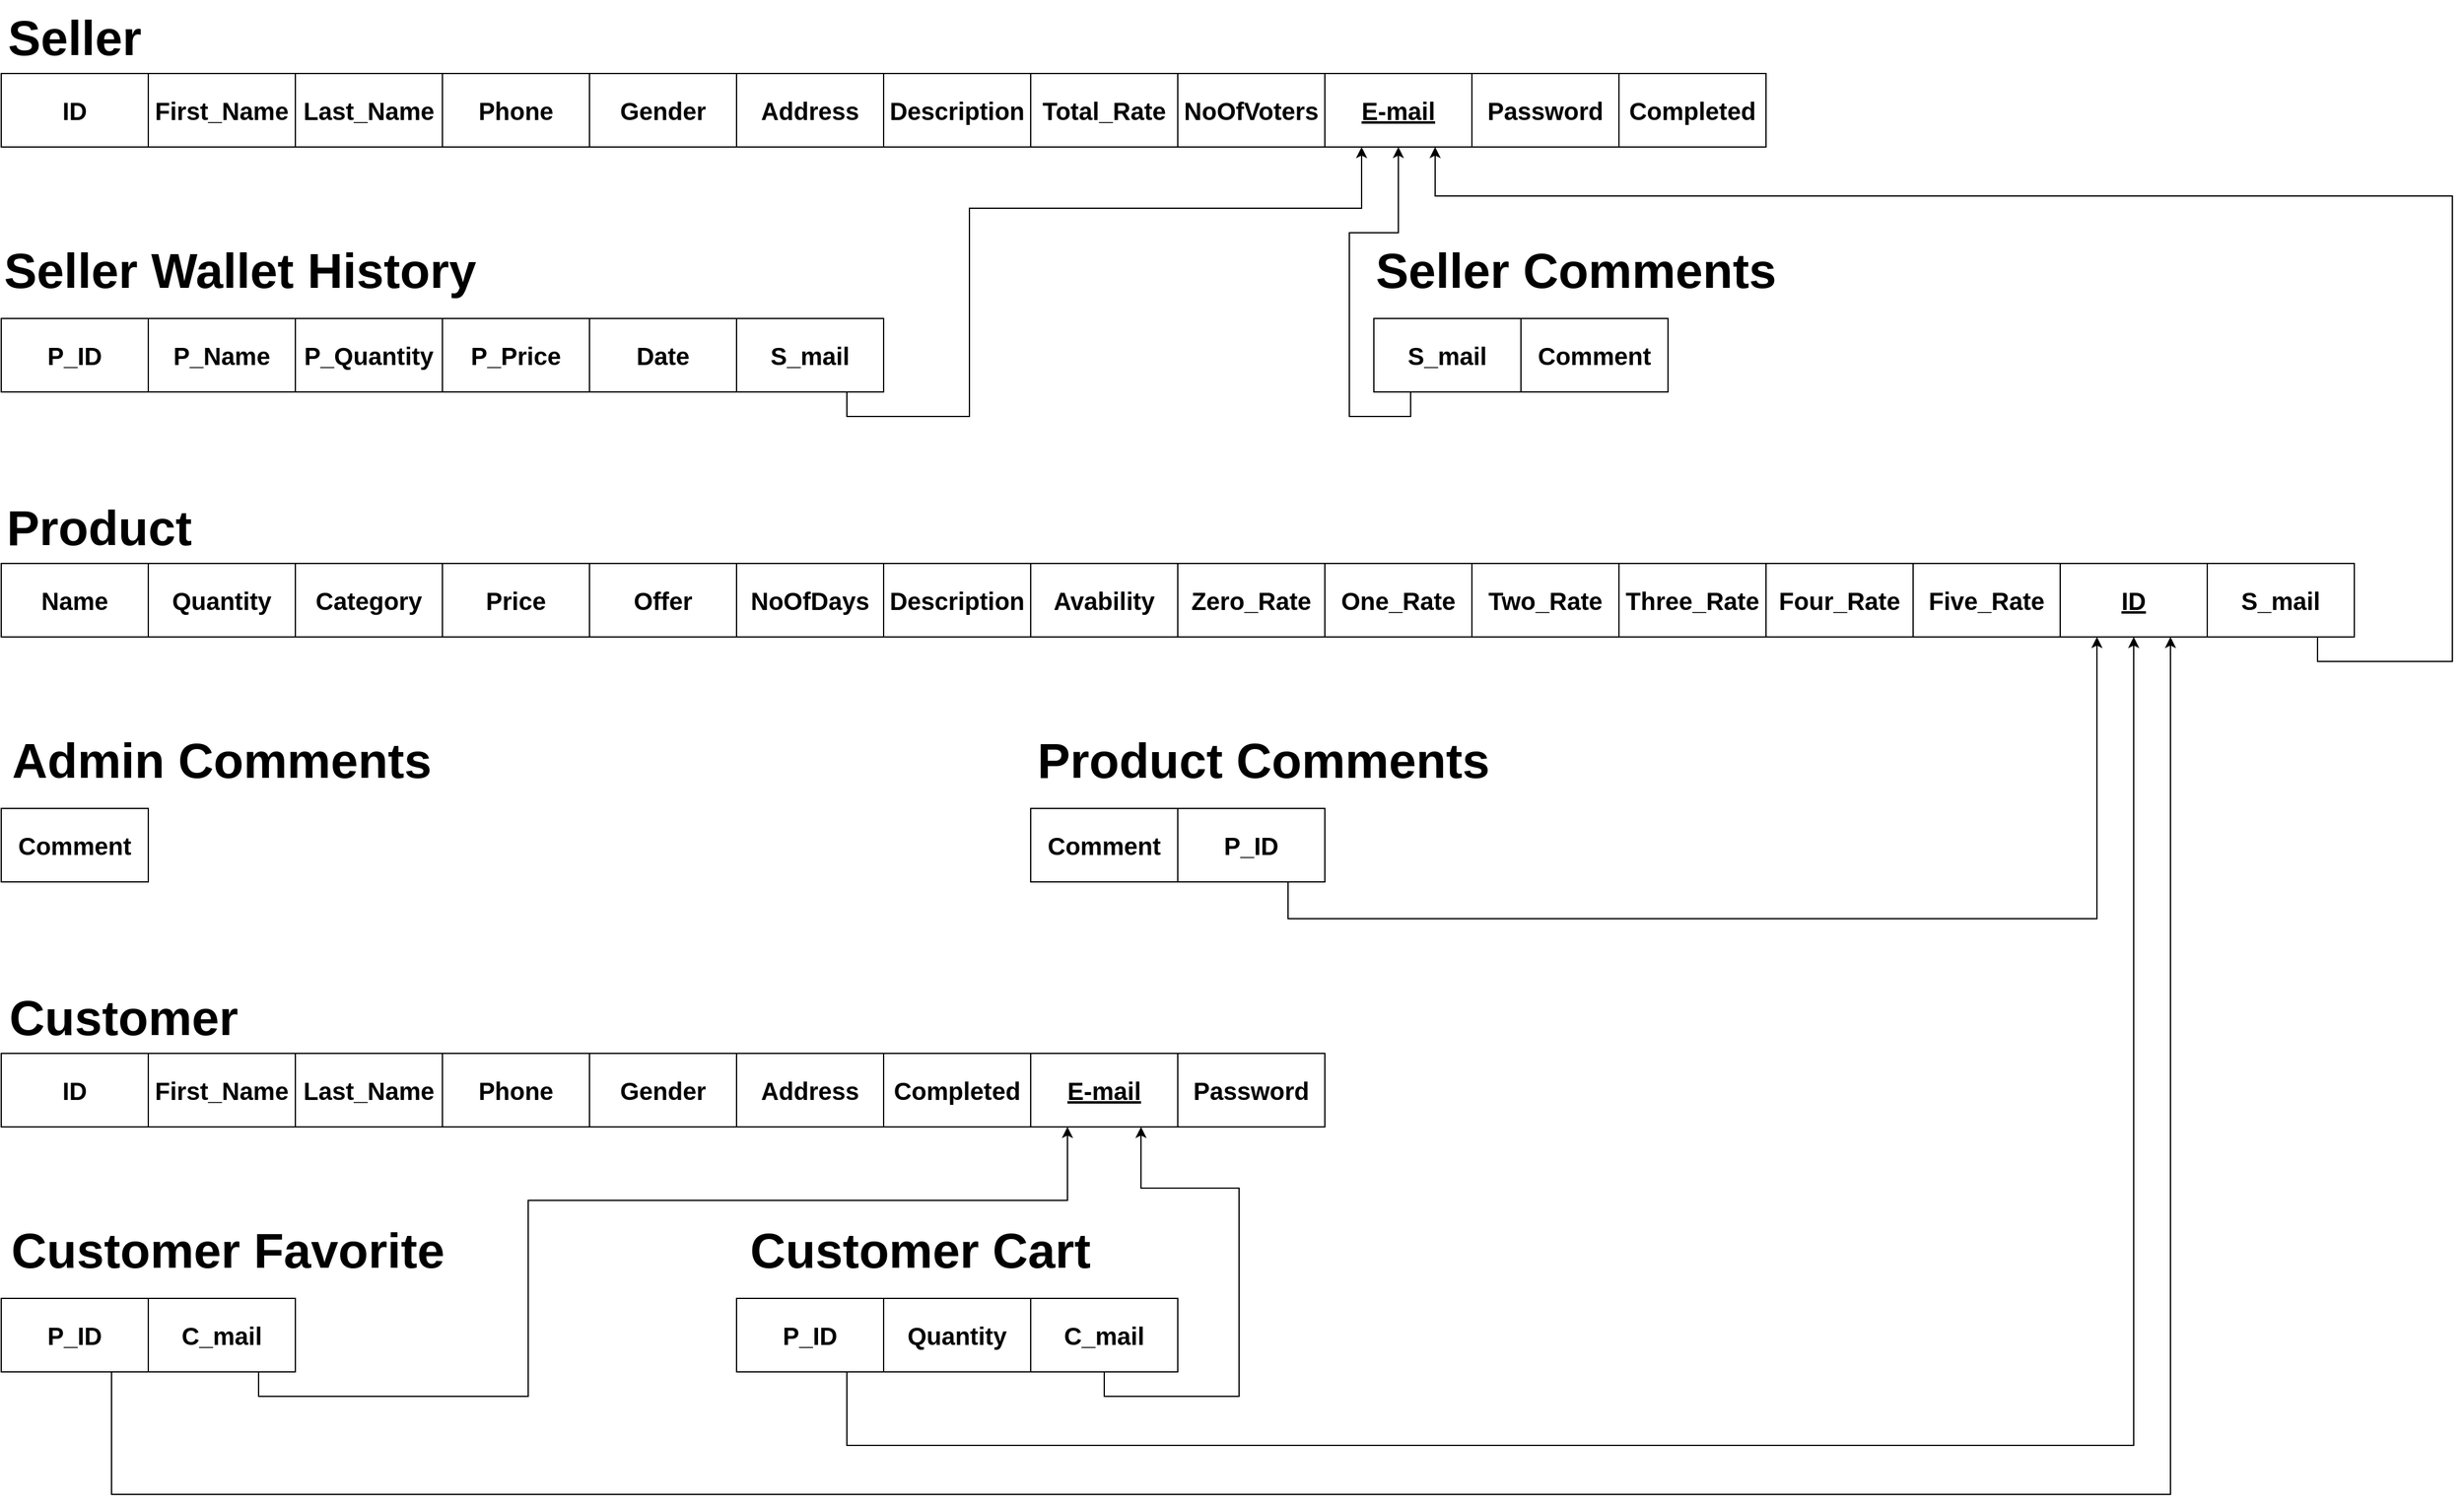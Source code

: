 <mxfile version="15.4.0" type="device"><diagram id="xQH6fNh-d2OrSAyzgC_S" name="Page-1"><mxGraphModel dx="3460" dy="3651" grid="1" gridSize="10" guides="1" tooltips="1" connect="1" arrows="1" fold="1" page="1" pageScale="1" pageWidth="2336" pageHeight="1654" math="0" shadow="0"><root><mxCell id="0"/><mxCell id="1" parent="0"/><mxCell id="cW1AhEQlaVRpTqcgb0hA-128" style="edgeStyle=orthogonalEdgeStyle;rounded=0;orthogonalLoop=1;jettySize=auto;html=1;exitX=0.25;exitY=1;exitDx=0;exitDy=0;entryX=0.5;entryY=1;entryDx=0;entryDy=0;" edge="1" parent="1" source="cW1AhEQlaVRpTqcgb0hA-1" target="cW1AhEQlaVRpTqcgb0hA-8"><mxGeometry relative="1" as="geometry"><Array as="points"><mxPoint x="1230" y="-1240"/><mxPoint x="1180" y="-1240"/><mxPoint x="1180" y="-1390"/><mxPoint x="1220" y="-1390"/></Array></mxGeometry></mxCell><mxCell id="cW1AhEQlaVRpTqcgb0hA-1" value="&lt;span style=&quot;font-size: 20px&quot;&gt;&lt;b&gt;S_mail&lt;/b&gt;&lt;/span&gt;" style="rounded=0;whiteSpace=wrap;html=1;" vertex="1" parent="1"><mxGeometry x="1200" y="-1320" width="120" height="60" as="geometry"/></mxCell><mxCell id="cW1AhEQlaVRpTqcgb0hA-4" value="&lt;span style=&quot;font-size: 20px&quot;&gt;&lt;b&gt;Last_Name&lt;/b&gt;&lt;/span&gt;" style="rounded=0;whiteSpace=wrap;html=1;" vertex="1" parent="1"><mxGeometry x="320" y="-1520" width="120" height="60" as="geometry"/></mxCell><mxCell id="cW1AhEQlaVRpTqcgb0hA-6" value="&lt;span style=&quot;font-size: 20px&quot;&gt;&lt;b&gt;Completed&lt;/b&gt;&lt;/span&gt;" style="rounded=0;whiteSpace=wrap;html=1;" vertex="1" parent="1"><mxGeometry x="1400" y="-1520" width="120" height="60" as="geometry"/></mxCell><mxCell id="cW1AhEQlaVRpTqcgb0hA-7" value="&lt;span style=&quot;font-size: 20px&quot;&gt;&lt;b&gt;Password&lt;/b&gt;&lt;/span&gt;" style="rounded=0;whiteSpace=wrap;html=1;" vertex="1" parent="1"><mxGeometry x="1280" y="-1520" width="120" height="60" as="geometry"/></mxCell><mxCell id="cW1AhEQlaVRpTqcgb0hA-8" value="&lt;span style=&quot;font-size: 20px&quot;&gt;&lt;b&gt;&lt;u&gt;E-mail&lt;/u&gt;&lt;/b&gt;&lt;/span&gt;" style="rounded=0;whiteSpace=wrap;html=1;" vertex="1" parent="1"><mxGeometry x="1160" y="-1520" width="120" height="60" as="geometry"/></mxCell><mxCell id="cW1AhEQlaVRpTqcgb0hA-9" value="&lt;span style=&quot;font-size: 20px&quot;&gt;&lt;b&gt;NoOfVoters&lt;/b&gt;&lt;/span&gt;" style="rounded=0;whiteSpace=wrap;html=1;" vertex="1" parent="1"><mxGeometry x="1040" y="-1520" width="120" height="60" as="geometry"/></mxCell><mxCell id="cW1AhEQlaVRpTqcgb0hA-10" value="&lt;b&gt;&lt;font style=&quot;font-size: 20px&quot;&gt;ID&lt;/font&gt;&lt;/b&gt;" style="rounded=0;whiteSpace=wrap;html=1;" vertex="1" parent="1"><mxGeometry x="80" y="-1520" width="120" height="60" as="geometry"/></mxCell><mxCell id="cW1AhEQlaVRpTqcgb0hA-11" value="&lt;b&gt;&lt;font style=&quot;font-size: 20px&quot;&gt;First_Name&lt;/font&gt;&lt;/b&gt;" style="rounded=0;whiteSpace=wrap;html=1;" vertex="1" parent="1"><mxGeometry x="200" y="-1520" width="120" height="60" as="geometry"/></mxCell><mxCell id="cW1AhEQlaVRpTqcgb0hA-13" value="&lt;span style=&quot;font-size: 20px&quot;&gt;&lt;b&gt;Phone&lt;/b&gt;&lt;/span&gt;" style="rounded=0;whiteSpace=wrap;html=1;" vertex="1" parent="1"><mxGeometry x="440" y="-1520" width="120" height="60" as="geometry"/></mxCell><mxCell id="cW1AhEQlaVRpTqcgb0hA-14" value="&lt;b&gt;&lt;font style=&quot;font-size: 20px&quot;&gt;Gender&lt;/font&gt;&lt;/b&gt;" style="rounded=0;whiteSpace=wrap;html=1;" vertex="1" parent="1"><mxGeometry x="560" y="-1520" width="120" height="60" as="geometry"/></mxCell><mxCell id="cW1AhEQlaVRpTqcgb0hA-16" value="&lt;span style=&quot;font-size: 20px&quot;&gt;&lt;b&gt;Description&lt;/b&gt;&lt;/span&gt;" style="rounded=0;whiteSpace=wrap;html=1;" vertex="1" parent="1"><mxGeometry x="800" y="-1520" width="120" height="60" as="geometry"/></mxCell><mxCell id="cW1AhEQlaVRpTqcgb0hA-17" value="&lt;span style=&quot;font-size: 20px&quot;&gt;&lt;b&gt;Total_Rate&lt;/b&gt;&lt;/span&gt;" style="rounded=0;whiteSpace=wrap;html=1;" vertex="1" parent="1"><mxGeometry x="920" y="-1520" width="120" height="60" as="geometry"/></mxCell><mxCell id="cW1AhEQlaVRpTqcgb0hA-20" value="&lt;b&gt;&lt;font style=&quot;font-size: 40px&quot;&gt;Seller&lt;/font&gt;&lt;/b&gt;" style="text;html=1;strokeColor=none;fillColor=none;align=center;verticalAlign=middle;whiteSpace=wrap;rounded=0;" vertex="1" parent="1"><mxGeometry x="80" y="-1580" width="120" height="60" as="geometry"/></mxCell><mxCell id="cW1AhEQlaVRpTqcgb0hA-21" value="&lt;b&gt;&lt;font style=&quot;font-size: 40px&quot;&gt;Seller Comments&lt;/font&gt;&lt;/b&gt;" style="text;html=1;strokeColor=none;fillColor=none;align=center;verticalAlign=middle;whiteSpace=wrap;rounded=0;" vertex="1" parent="1"><mxGeometry x="1200" y="-1390" width="330" height="60" as="geometry"/></mxCell><mxCell id="cW1AhEQlaVRpTqcgb0hA-24" value="&lt;span style=&quot;font-size: 20px&quot;&gt;&lt;b&gt;Address&lt;/b&gt;&lt;/span&gt;" style="rounded=0;whiteSpace=wrap;html=1;" vertex="1" parent="1"><mxGeometry x="680" y="-720" width="120" height="60" as="geometry"/></mxCell><mxCell id="cW1AhEQlaVRpTqcgb0hA-25" value="&lt;span style=&quot;font-size: 20px&quot;&gt;&lt;b&gt;P_Quantity&lt;/b&gt;&lt;/span&gt;" style="rounded=0;whiteSpace=wrap;html=1;" vertex="1" parent="1"><mxGeometry x="320" y="-1320" width="120" height="60" as="geometry"/></mxCell><mxCell id="cW1AhEQlaVRpTqcgb0hA-26" value="&lt;span style=&quot;font-size: 20px&quot;&gt;&lt;b&gt;P_Price&lt;/b&gt;&lt;/span&gt;" style="rounded=0;whiteSpace=wrap;html=1;" vertex="1" parent="1"><mxGeometry x="440" y="-1320" width="120" height="60" as="geometry"/></mxCell><mxCell id="cW1AhEQlaVRpTqcgb0hA-27" value="&lt;span style=&quot;font-size: 20px&quot;&gt;&lt;b&gt;Date&lt;/b&gt;&lt;/span&gt;" style="rounded=0;whiteSpace=wrap;html=1;" vertex="1" parent="1"><mxGeometry x="560" y="-1320" width="120" height="60" as="geometry"/></mxCell><mxCell id="cW1AhEQlaVRpTqcgb0hA-39" value="&lt;span style=&quot;font-size: 20px&quot;&gt;&lt;b&gt;Comment&lt;/b&gt;&lt;/span&gt;" style="rounded=0;whiteSpace=wrap;html=1;" vertex="1" parent="1"><mxGeometry x="1320" y="-1320" width="120" height="60" as="geometry"/></mxCell><mxCell id="cW1AhEQlaVRpTqcgb0hA-43" value="&lt;b&gt;&lt;font style=&quot;font-size: 40px&quot;&gt;Seller Wallet History&lt;/font&gt;&lt;/b&gt;" style="text;html=1;strokeColor=none;fillColor=none;align=center;verticalAlign=middle;whiteSpace=wrap;rounded=0;" vertex="1" parent="1"><mxGeometry x="80" y="-1390" width="390" height="60" as="geometry"/></mxCell><mxCell id="cW1AhEQlaVRpTqcgb0hA-44" value="&lt;span style=&quot;font-size: 20px&quot;&gt;&lt;b&gt;P_ID&lt;/b&gt;&lt;/span&gt;" style="rounded=0;whiteSpace=wrap;html=1;" vertex="1" parent="1"><mxGeometry x="80" y="-1320" width="120" height="60" as="geometry"/></mxCell><mxCell id="cW1AhEQlaVRpTqcgb0hA-45" value="&lt;span style=&quot;font-size: 20px&quot;&gt;&lt;b&gt;P_Name&lt;/b&gt;&lt;/span&gt;" style="rounded=0;whiteSpace=wrap;html=1;" vertex="1" parent="1"><mxGeometry x="200" y="-1320" width="120" height="60" as="geometry"/></mxCell><mxCell id="cW1AhEQlaVRpTqcgb0hA-130" style="edgeStyle=orthogonalEdgeStyle;rounded=0;orthogonalLoop=1;jettySize=auto;html=1;exitX=0.75;exitY=1;exitDx=0;exitDy=0;entryX=0.25;entryY=1;entryDx=0;entryDy=0;" edge="1" parent="1" source="cW1AhEQlaVRpTqcgb0hA-46" target="cW1AhEQlaVRpTqcgb0hA-8"><mxGeometry relative="1" as="geometry"><Array as="points"><mxPoint x="770" y="-1240"/><mxPoint x="870" y="-1240"/><mxPoint x="870" y="-1410"/><mxPoint x="1190" y="-1410"/></Array></mxGeometry></mxCell><mxCell id="cW1AhEQlaVRpTqcgb0hA-46" value="&lt;span style=&quot;font-size: 20px&quot;&gt;&lt;b&gt;S_mail&lt;/b&gt;&lt;/span&gt;" style="rounded=0;whiteSpace=wrap;html=1;" vertex="1" parent="1"><mxGeometry x="680" y="-1320" width="120" height="60" as="geometry"/></mxCell><mxCell id="cW1AhEQlaVRpTqcgb0hA-72" value="&lt;span style=&quot;font-size: 20px&quot;&gt;&lt;b&gt;Last_Name&lt;/b&gt;&lt;/span&gt;" style="rounded=0;whiteSpace=wrap;html=1;" vertex="1" parent="1"><mxGeometry x="320" y="-720" width="120" height="60" as="geometry"/></mxCell><mxCell id="cW1AhEQlaVRpTqcgb0hA-73" value="&lt;span style=&quot;font-size: 20px&quot;&gt;&lt;b&gt;Completed&lt;/b&gt;&lt;/span&gt;" style="rounded=0;whiteSpace=wrap;html=1;" vertex="1" parent="1"><mxGeometry x="800" y="-720" width="120" height="60" as="geometry"/></mxCell><mxCell id="cW1AhEQlaVRpTqcgb0hA-74" value="&lt;span style=&quot;font-size: 20px&quot;&gt;&lt;b&gt;Password&lt;/b&gt;&lt;/span&gt;" style="rounded=0;whiteSpace=wrap;html=1;" vertex="1" parent="1"><mxGeometry x="1040" y="-720" width="120" height="60" as="geometry"/></mxCell><mxCell id="cW1AhEQlaVRpTqcgb0hA-75" value="&lt;span style=&quot;font-size: 20px&quot;&gt;&lt;b&gt;&lt;u&gt;E-mail&lt;/u&gt;&lt;/b&gt;&lt;/span&gt;" style="rounded=0;whiteSpace=wrap;html=1;" vertex="1" parent="1"><mxGeometry x="920" y="-720" width="120" height="60" as="geometry"/></mxCell><mxCell id="cW1AhEQlaVRpTqcgb0hA-77" value="&lt;b&gt;&lt;font style=&quot;font-size: 20px&quot;&gt;ID&lt;/font&gt;&lt;/b&gt;" style="rounded=0;whiteSpace=wrap;html=1;" vertex="1" parent="1"><mxGeometry x="80" y="-720" width="120" height="60" as="geometry"/></mxCell><mxCell id="cW1AhEQlaVRpTqcgb0hA-78" value="&lt;b&gt;&lt;font style=&quot;font-size: 20px&quot;&gt;First_Name&lt;/font&gt;&lt;/b&gt;" style="rounded=0;whiteSpace=wrap;html=1;" vertex="1" parent="1"><mxGeometry x="200" y="-720" width="120" height="60" as="geometry"/></mxCell><mxCell id="cW1AhEQlaVRpTqcgb0hA-79" value="&lt;span style=&quot;font-size: 20px&quot;&gt;&lt;b&gt;Phone&lt;/b&gt;&lt;/span&gt;" style="rounded=0;whiteSpace=wrap;html=1;" vertex="1" parent="1"><mxGeometry x="440" y="-720" width="120" height="60" as="geometry"/></mxCell><mxCell id="cW1AhEQlaVRpTqcgb0hA-80" value="&lt;b&gt;&lt;font style=&quot;font-size: 20px&quot;&gt;Gender&lt;/font&gt;&lt;/b&gt;" style="rounded=0;whiteSpace=wrap;html=1;" vertex="1" parent="1"><mxGeometry x="560" y="-720" width="120" height="60" as="geometry"/></mxCell><mxCell id="cW1AhEQlaVRpTqcgb0hA-84" value="&lt;b&gt;&lt;font style=&quot;font-size: 40px&quot;&gt;Customer&lt;/font&gt;&lt;/b&gt;" style="text;html=1;strokeColor=none;fillColor=none;align=center;verticalAlign=middle;whiteSpace=wrap;rounded=0;" vertex="1" parent="1"><mxGeometry x="80" y="-780" width="200" height="60" as="geometry"/></mxCell><mxCell id="cW1AhEQlaVRpTqcgb0hA-90" value="&lt;b&gt;&lt;font style=&quot;font-size: 40px&quot;&gt;Customer Favorite&lt;/font&gt;&lt;/b&gt;" style="text;html=1;strokeColor=none;fillColor=none;align=center;verticalAlign=middle;whiteSpace=wrap;rounded=0;" vertex="1" parent="1"><mxGeometry x="80" y="-590" width="370" height="60" as="geometry"/></mxCell><mxCell id="cW1AhEQlaVRpTqcgb0hA-135" style="edgeStyle=orthogonalEdgeStyle;rounded=0;orthogonalLoop=1;jettySize=auto;html=1;exitX=0.75;exitY=1;exitDx=0;exitDy=0;entryX=0.75;entryY=1;entryDx=0;entryDy=0;" edge="1" parent="1" source="cW1AhEQlaVRpTqcgb0hA-91" target="cW1AhEQlaVRpTqcgb0hA-127"><mxGeometry relative="1" as="geometry"><Array as="points"><mxPoint x="170" y="-360"/><mxPoint x="1850" y="-360"/></Array></mxGeometry></mxCell><mxCell id="cW1AhEQlaVRpTqcgb0hA-91" value="&lt;span style=&quot;font-size: 20px&quot;&gt;&lt;b&gt;P_ID&lt;/b&gt;&lt;/span&gt;" style="rounded=0;whiteSpace=wrap;html=1;" vertex="1" parent="1"><mxGeometry x="80" y="-520" width="120" height="60" as="geometry"/></mxCell><mxCell id="cW1AhEQlaVRpTqcgb0hA-123" style="edgeStyle=orthogonalEdgeStyle;rounded=0;orthogonalLoop=1;jettySize=auto;html=1;exitX=0.75;exitY=1;exitDx=0;exitDy=0;entryX=0.25;entryY=1;entryDx=0;entryDy=0;" edge="1" parent="1" source="cW1AhEQlaVRpTqcgb0hA-93" target="cW1AhEQlaVRpTqcgb0hA-75"><mxGeometry relative="1" as="geometry"><Array as="points"><mxPoint x="290" y="-440"/><mxPoint x="510" y="-440"/><mxPoint x="510" y="-600"/><mxPoint x="950" y="-600"/></Array></mxGeometry></mxCell><mxCell id="cW1AhEQlaVRpTqcgb0hA-93" value="&lt;span style=&quot;font-size: 20px&quot;&gt;&lt;b&gt;C_mail&lt;/b&gt;&lt;/span&gt;" style="rounded=0;whiteSpace=wrap;html=1;" vertex="1" parent="1"><mxGeometry x="200" y="-520" width="120" height="60" as="geometry"/></mxCell><mxCell id="cW1AhEQlaVRpTqcgb0hA-94" value="&lt;span style=&quot;font-size: 20px&quot;&gt;&lt;b&gt;Quantity&lt;/b&gt;&lt;/span&gt;" style="rounded=0;whiteSpace=wrap;html=1;" vertex="1" parent="1"><mxGeometry x="200" y="-1120" width="120" height="60" as="geometry"/></mxCell><mxCell id="cW1AhEQlaVRpTqcgb0hA-95" value="&lt;span style=&quot;font-size: 20px&quot;&gt;&lt;b&gt;One_Rate&lt;/b&gt;&lt;/span&gt;" style="rounded=0;whiteSpace=wrap;html=1;" vertex="1" parent="1"><mxGeometry x="1160" y="-1120" width="120" height="60" as="geometry"/></mxCell><mxCell id="cW1AhEQlaVRpTqcgb0hA-96" value="&lt;span style=&quot;font-size: 20px&quot;&gt;&lt;b&gt;Zero_Rate&lt;/b&gt;&lt;/span&gt;" style="rounded=0;whiteSpace=wrap;html=1;" vertex="1" parent="1"><mxGeometry x="1040" y="-1120" width="120" height="60" as="geometry"/></mxCell><mxCell id="cW1AhEQlaVRpTqcgb0hA-97" value="&lt;span style=&quot;font-size: 20px&quot;&gt;&lt;b&gt;Avability&lt;/b&gt;&lt;/span&gt;" style="rounded=0;whiteSpace=wrap;html=1;" vertex="1" parent="1"><mxGeometry x="920" y="-1120" width="120" height="60" as="geometry"/></mxCell><mxCell id="cW1AhEQlaVRpTqcgb0hA-98" value="&lt;span style=&quot;font-size: 20px&quot;&gt;&lt;b&gt;NoOfDays&lt;/b&gt;&lt;/span&gt;" style="rounded=0;whiteSpace=wrap;html=1;" vertex="1" parent="1"><mxGeometry x="680" y="-1120" width="120" height="60" as="geometry"/></mxCell><mxCell id="cW1AhEQlaVRpTqcgb0hA-100" value="&lt;b&gt;&lt;font style=&quot;font-size: 20px&quot;&gt;Name&lt;/font&gt;&lt;/b&gt;" style="rounded=0;whiteSpace=wrap;html=1;" vertex="1" parent="1"><mxGeometry x="80" y="-1120" width="120" height="60" as="geometry"/></mxCell><mxCell id="cW1AhEQlaVRpTqcgb0hA-101" value="&lt;span style=&quot;font-size: 20px&quot;&gt;&lt;b&gt;Category&lt;/b&gt;&lt;/span&gt;" style="rounded=0;whiteSpace=wrap;html=1;" vertex="1" parent="1"><mxGeometry x="320" y="-1120" width="120" height="60" as="geometry"/></mxCell><mxCell id="cW1AhEQlaVRpTqcgb0hA-102" value="&lt;b&gt;&lt;font style=&quot;font-size: 20px&quot;&gt;Price&lt;/font&gt;&lt;/b&gt;" style="rounded=0;whiteSpace=wrap;html=1;" vertex="1" parent="1"><mxGeometry x="440" y="-1120" width="120" height="60" as="geometry"/></mxCell><mxCell id="cW1AhEQlaVRpTqcgb0hA-104" value="&lt;span style=&quot;font-size: 20px&quot;&gt;&lt;b&gt;Description&lt;/b&gt;&lt;/span&gt;" style="rounded=0;whiteSpace=wrap;html=1;" vertex="1" parent="1"><mxGeometry x="800" y="-1120" width="120" height="60" as="geometry"/></mxCell><mxCell id="cW1AhEQlaVRpTqcgb0hA-105" value="&lt;span style=&quot;font-size: 20px&quot;&gt;&lt;b&gt;Offer&lt;/b&gt;&lt;/span&gt;" style="rounded=0;whiteSpace=wrap;html=1;" vertex="1" parent="1"><mxGeometry x="560" y="-1120" width="120" height="60" as="geometry"/></mxCell><mxCell id="cW1AhEQlaVRpTqcgb0hA-106" value="&lt;b&gt;&lt;font style=&quot;font-size: 40px&quot;&gt;Product&lt;/font&gt;&lt;/b&gt;" style="text;html=1;strokeColor=none;fillColor=none;align=center;verticalAlign=middle;whiteSpace=wrap;rounded=0;" vertex="1" parent="1"><mxGeometry x="80" y="-1180" width="160" height="60" as="geometry"/></mxCell><mxCell id="cW1AhEQlaVRpTqcgb0hA-107" value="&lt;span style=&quot;font-size: 20px&quot;&gt;&lt;b&gt;Two_Rate&lt;/b&gt;&lt;/span&gt;" style="rounded=0;whiteSpace=wrap;html=1;" vertex="1" parent="1"><mxGeometry x="1280" y="-1120" width="120" height="60" as="geometry"/></mxCell><mxCell id="cW1AhEQlaVRpTqcgb0hA-108" value="&lt;span style=&quot;font-size: 20px&quot;&gt;&lt;b&gt;Three_Rate&lt;/b&gt;&lt;/span&gt;" style="rounded=0;whiteSpace=wrap;html=1;" vertex="1" parent="1"><mxGeometry x="1400" y="-1120" width="120" height="60" as="geometry"/></mxCell><mxCell id="cW1AhEQlaVRpTqcgb0hA-109" value="&lt;span style=&quot;font-size: 20px&quot;&gt;&lt;b&gt;Five_Rate&lt;/b&gt;&lt;/span&gt;" style="rounded=0;whiteSpace=wrap;html=1;" vertex="1" parent="1"><mxGeometry x="1640" y="-1120" width="120" height="60" as="geometry"/></mxCell><mxCell id="cW1AhEQlaVRpTqcgb0hA-110" value="&lt;span style=&quot;font-size: 20px&quot;&gt;&lt;b&gt;Four_Rate&lt;/b&gt;&lt;/span&gt;" style="rounded=0;whiteSpace=wrap;html=1;" vertex="1" parent="1"><mxGeometry x="1520" y="-1120" width="120" height="60" as="geometry"/></mxCell><mxCell id="cW1AhEQlaVRpTqcgb0hA-129" style="edgeStyle=orthogonalEdgeStyle;rounded=0;orthogonalLoop=1;jettySize=auto;html=1;exitX=0.75;exitY=1;exitDx=0;exitDy=0;entryX=0.75;entryY=1;entryDx=0;entryDy=0;" edge="1" parent="1" source="cW1AhEQlaVRpTqcgb0hA-111" target="cW1AhEQlaVRpTqcgb0hA-8"><mxGeometry relative="1" as="geometry"><Array as="points"><mxPoint x="1970" y="-1040"/><mxPoint x="2080" y="-1040"/><mxPoint x="2080" y="-1420"/><mxPoint x="1250" y="-1420"/></Array></mxGeometry></mxCell><mxCell id="cW1AhEQlaVRpTqcgb0hA-111" value="&lt;span style=&quot;font-size: 20px&quot;&gt;&lt;b&gt;S_mail&lt;/b&gt;&lt;/span&gt;" style="rounded=0;whiteSpace=wrap;html=1;" vertex="1" parent="1"><mxGeometry x="1880" y="-1120" width="120" height="60" as="geometry"/></mxCell><mxCell id="cW1AhEQlaVRpTqcgb0hA-133" style="edgeStyle=orthogonalEdgeStyle;rounded=0;orthogonalLoop=1;jettySize=auto;html=1;exitX=0.75;exitY=1;exitDx=0;exitDy=0;entryX=0.25;entryY=1;entryDx=0;entryDy=0;" edge="1" parent="1" source="cW1AhEQlaVRpTqcgb0hA-112" target="cW1AhEQlaVRpTqcgb0hA-127"><mxGeometry relative="1" as="geometry"><Array as="points"><mxPoint x="1130" y="-830"/><mxPoint x="1790" y="-830"/></Array></mxGeometry></mxCell><mxCell id="cW1AhEQlaVRpTqcgb0hA-112" value="&lt;span style=&quot;font-size: 20px&quot;&gt;&lt;b&gt;P_ID&lt;/b&gt;&lt;/span&gt;" style="rounded=0;whiteSpace=wrap;html=1;" vertex="1" parent="1"><mxGeometry x="1040" y="-920" width="120" height="60" as="geometry"/></mxCell><mxCell id="cW1AhEQlaVRpTqcgb0hA-113" value="&lt;b&gt;&lt;font style=&quot;font-size: 40px&quot;&gt;Product Comments&lt;/font&gt;&lt;/b&gt;" style="text;html=1;strokeColor=none;fillColor=none;align=center;verticalAlign=middle;whiteSpace=wrap;rounded=0;" vertex="1" parent="1"><mxGeometry x="920" y="-990" width="380" height="60" as="geometry"/></mxCell><mxCell id="cW1AhEQlaVRpTqcgb0hA-114" value="&lt;span style=&quot;font-size: 20px&quot;&gt;&lt;b&gt;Comment&lt;/b&gt;&lt;/span&gt;" style="rounded=0;whiteSpace=wrap;html=1;" vertex="1" parent="1"><mxGeometry x="920" y="-920" width="120" height="60" as="geometry"/></mxCell><mxCell id="cW1AhEQlaVRpTqcgb0hA-115" value="&lt;span style=&quot;font-size: 20px&quot;&gt;&lt;b&gt;Address&lt;/b&gt;&lt;/span&gt;" style="rounded=0;whiteSpace=wrap;html=1;" vertex="1" parent="1"><mxGeometry x="680" y="-1520" width="120" height="60" as="geometry"/></mxCell><mxCell id="cW1AhEQlaVRpTqcgb0hA-116" value="&lt;b&gt;&lt;font style=&quot;font-size: 40px&quot;&gt;Customer Cart&lt;/font&gt;&lt;/b&gt;" style="text;html=1;strokeColor=none;fillColor=none;align=center;verticalAlign=middle;whiteSpace=wrap;rounded=0;" vertex="1" parent="1"><mxGeometry x="680" y="-590" width="300" height="60" as="geometry"/></mxCell><mxCell id="cW1AhEQlaVRpTqcgb0hA-134" style="edgeStyle=orthogonalEdgeStyle;rounded=0;orthogonalLoop=1;jettySize=auto;html=1;exitX=0.75;exitY=1;exitDx=0;exitDy=0;entryX=0.5;entryY=1;entryDx=0;entryDy=0;" edge="1" parent="1" source="cW1AhEQlaVRpTqcgb0hA-117" target="cW1AhEQlaVRpTqcgb0hA-127"><mxGeometry relative="1" as="geometry"><Array as="points"><mxPoint x="770" y="-400"/><mxPoint x="1820" y="-400"/></Array></mxGeometry></mxCell><mxCell id="cW1AhEQlaVRpTqcgb0hA-117" value="&lt;span style=&quot;font-size: 20px&quot;&gt;&lt;b&gt;P_ID&lt;/b&gt;&lt;/span&gt;" style="rounded=0;whiteSpace=wrap;html=1;" vertex="1" parent="1"><mxGeometry x="680" y="-520" width="120" height="60" as="geometry"/></mxCell><mxCell id="cW1AhEQlaVRpTqcgb0hA-125" style="edgeStyle=orthogonalEdgeStyle;rounded=0;orthogonalLoop=1;jettySize=auto;html=1;exitX=0.5;exitY=1;exitDx=0;exitDy=0;entryX=0.75;entryY=1;entryDx=0;entryDy=0;" edge="1" parent="1" source="cW1AhEQlaVRpTqcgb0hA-118" target="cW1AhEQlaVRpTqcgb0hA-75"><mxGeometry relative="1" as="geometry"><Array as="points"><mxPoint x="980" y="-440"/><mxPoint x="1090" y="-440"/><mxPoint x="1090" y="-610"/><mxPoint x="1010" y="-610"/></Array></mxGeometry></mxCell><mxCell id="cW1AhEQlaVRpTqcgb0hA-118" value="&lt;span style=&quot;font-size: 20px&quot;&gt;&lt;b&gt;C_mail&lt;/b&gt;&lt;/span&gt;" style="rounded=0;whiteSpace=wrap;html=1;" vertex="1" parent="1"><mxGeometry x="920" y="-520" width="120" height="60" as="geometry"/></mxCell><mxCell id="cW1AhEQlaVRpTqcgb0hA-119" value="&lt;span style=&quot;font-size: 20px&quot;&gt;&lt;b&gt;Quantity&lt;/b&gt;&lt;/span&gt;" style="rounded=0;whiteSpace=wrap;html=1;" vertex="1" parent="1"><mxGeometry x="800" y="-520" width="120" height="60" as="geometry"/></mxCell><mxCell id="cW1AhEQlaVRpTqcgb0hA-121" value="&lt;b&gt;&lt;font style=&quot;font-size: 40px&quot;&gt;Admin Comments&lt;/font&gt;&lt;/b&gt;" style="text;html=1;strokeColor=none;fillColor=none;align=center;verticalAlign=middle;whiteSpace=wrap;rounded=0;" vertex="1" parent="1"><mxGeometry x="80" y="-990" width="360" height="60" as="geometry"/></mxCell><mxCell id="cW1AhEQlaVRpTqcgb0hA-122" value="&lt;span style=&quot;font-size: 20px&quot;&gt;&lt;b&gt;Comment&lt;/b&gt;&lt;/span&gt;" style="rounded=0;whiteSpace=wrap;html=1;" vertex="1" parent="1"><mxGeometry x="80" y="-920" width="120" height="60" as="geometry"/></mxCell><mxCell id="cW1AhEQlaVRpTqcgb0hA-127" value="&lt;b&gt;&lt;font style=&quot;font-size: 20px&quot;&gt;&lt;u&gt;ID&lt;/u&gt;&lt;/font&gt;&lt;/b&gt;" style="rounded=0;whiteSpace=wrap;html=1;" vertex="1" parent="1"><mxGeometry x="1760" y="-1120" width="120" height="60" as="geometry"/></mxCell></root></mxGraphModel></diagram></mxfile>